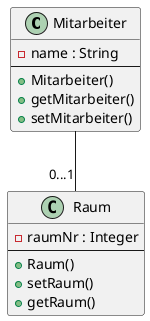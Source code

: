 @startuml
class Mitarbeiter {
  -name : String
--
  +Mitarbeiter()
  +getMitarbeiter()
  +setMitarbeiter()
}
class Raum {
  -raumNr : Integer
--
  +Raum()
  +setRaum()
  +getRaum()
}
Mitarbeiter -- "0...1" Raum
@enduml